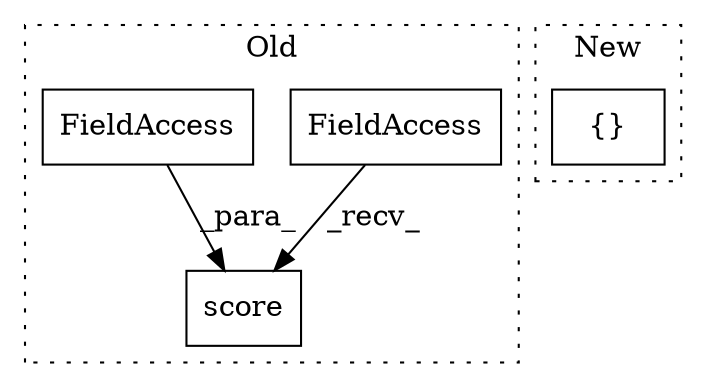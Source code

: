 digraph G {
subgraph cluster0 {
1 [label="score" a="32" s="2341,2381" l="6,1" shape="box"];
3 [label="FieldAccess" a="22" s="2330" l="10" shape="box"];
4 [label="FieldAccess" a="22" s="2364" l="17" shape="box"];
label = "Old";
style="dotted";
}
subgraph cluster1 {
2 [label="{}" a="4" s="2112,2294" l="6,2" shape="box"];
label = "New";
style="dotted";
}
3 -> 1 [label="_recv_"];
4 -> 1 [label="_para_"];
}